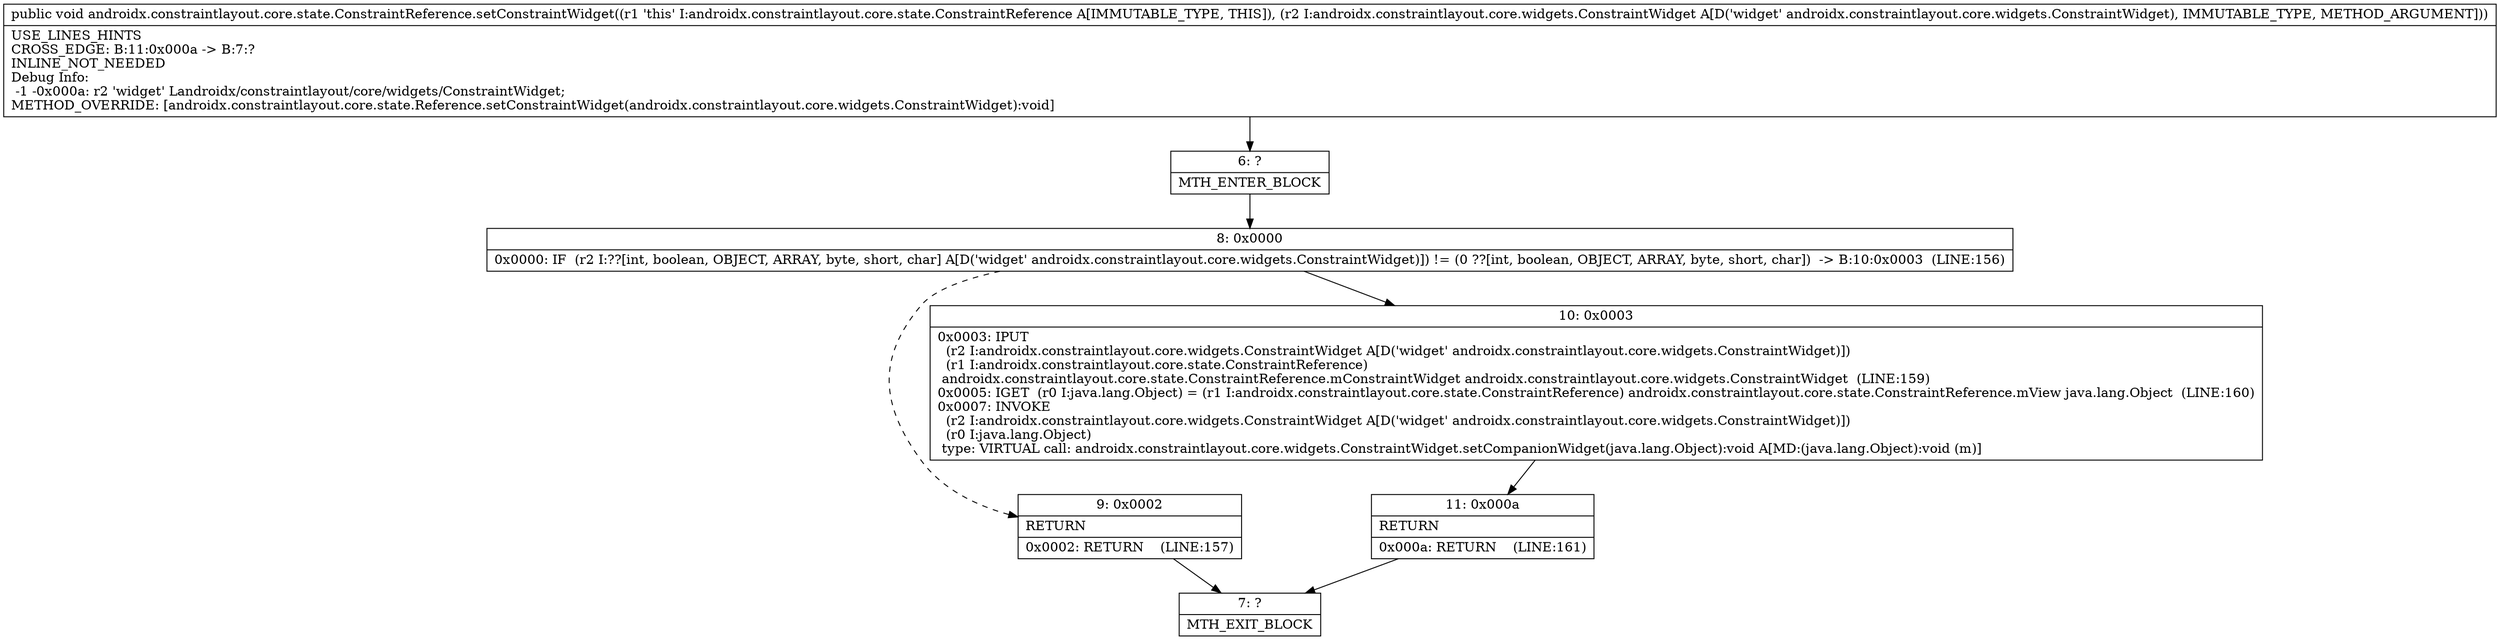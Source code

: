 digraph "CFG forandroidx.constraintlayout.core.state.ConstraintReference.setConstraintWidget(Landroidx\/constraintlayout\/core\/widgets\/ConstraintWidget;)V" {
Node_6 [shape=record,label="{6\:\ ?|MTH_ENTER_BLOCK\l}"];
Node_8 [shape=record,label="{8\:\ 0x0000|0x0000: IF  (r2 I:??[int, boolean, OBJECT, ARRAY, byte, short, char] A[D('widget' androidx.constraintlayout.core.widgets.ConstraintWidget)]) != (0 ??[int, boolean, OBJECT, ARRAY, byte, short, char])  \-\> B:10:0x0003  (LINE:156)\l}"];
Node_9 [shape=record,label="{9\:\ 0x0002|RETURN\l|0x0002: RETURN    (LINE:157)\l}"];
Node_7 [shape=record,label="{7\:\ ?|MTH_EXIT_BLOCK\l}"];
Node_10 [shape=record,label="{10\:\ 0x0003|0x0003: IPUT  \l  (r2 I:androidx.constraintlayout.core.widgets.ConstraintWidget A[D('widget' androidx.constraintlayout.core.widgets.ConstraintWidget)])\l  (r1 I:androidx.constraintlayout.core.state.ConstraintReference)\l androidx.constraintlayout.core.state.ConstraintReference.mConstraintWidget androidx.constraintlayout.core.widgets.ConstraintWidget  (LINE:159)\l0x0005: IGET  (r0 I:java.lang.Object) = (r1 I:androidx.constraintlayout.core.state.ConstraintReference) androidx.constraintlayout.core.state.ConstraintReference.mView java.lang.Object  (LINE:160)\l0x0007: INVOKE  \l  (r2 I:androidx.constraintlayout.core.widgets.ConstraintWidget A[D('widget' androidx.constraintlayout.core.widgets.ConstraintWidget)])\l  (r0 I:java.lang.Object)\l type: VIRTUAL call: androidx.constraintlayout.core.widgets.ConstraintWidget.setCompanionWidget(java.lang.Object):void A[MD:(java.lang.Object):void (m)]\l}"];
Node_11 [shape=record,label="{11\:\ 0x000a|RETURN\l|0x000a: RETURN    (LINE:161)\l}"];
MethodNode[shape=record,label="{public void androidx.constraintlayout.core.state.ConstraintReference.setConstraintWidget((r1 'this' I:androidx.constraintlayout.core.state.ConstraintReference A[IMMUTABLE_TYPE, THIS]), (r2 I:androidx.constraintlayout.core.widgets.ConstraintWidget A[D('widget' androidx.constraintlayout.core.widgets.ConstraintWidget), IMMUTABLE_TYPE, METHOD_ARGUMENT]))  | USE_LINES_HINTS\lCROSS_EDGE: B:11:0x000a \-\> B:7:?\lINLINE_NOT_NEEDED\lDebug Info:\l  \-1 \-0x000a: r2 'widget' Landroidx\/constraintlayout\/core\/widgets\/ConstraintWidget;\lMETHOD_OVERRIDE: [androidx.constraintlayout.core.state.Reference.setConstraintWidget(androidx.constraintlayout.core.widgets.ConstraintWidget):void]\l}"];
MethodNode -> Node_6;Node_6 -> Node_8;
Node_8 -> Node_9[style=dashed];
Node_8 -> Node_10;
Node_9 -> Node_7;
Node_10 -> Node_11;
Node_11 -> Node_7;
}

